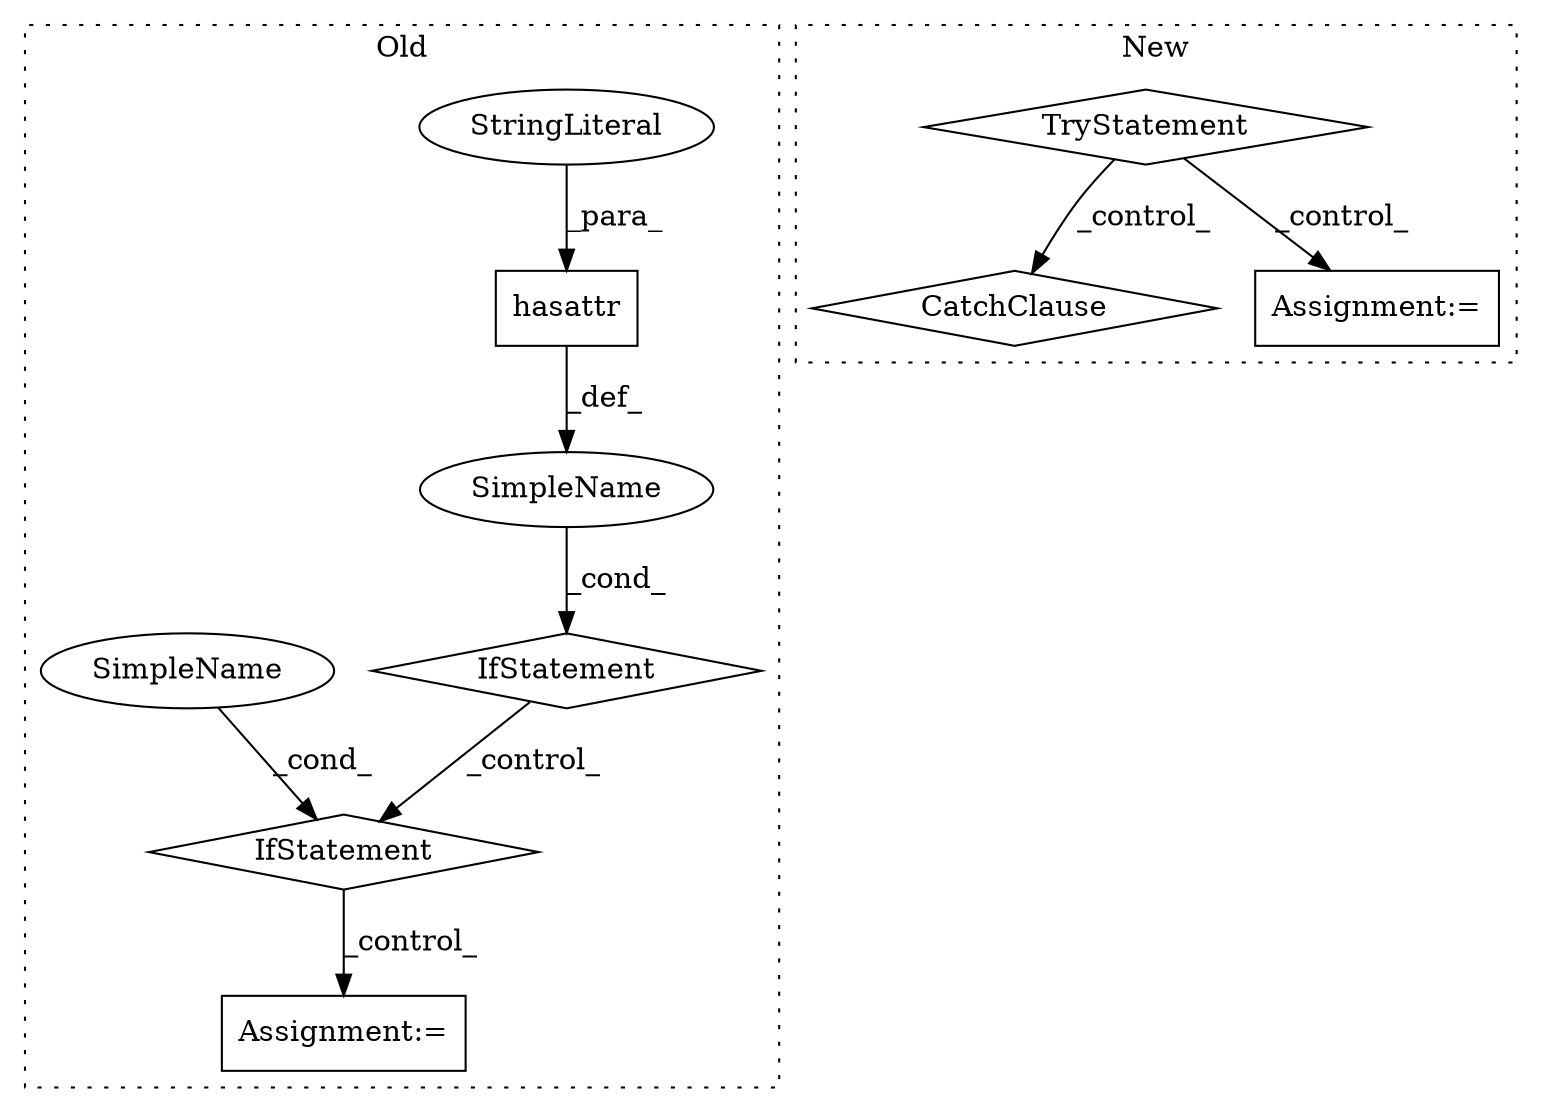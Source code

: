 digraph G {
subgraph cluster0 {
1 [label="hasattr" a="32" s="28526,28571" l="8,1" shape="box"];
3 [label="StringLiteral" a="45" s="28539" l="32" shape="ellipse"];
4 [label="IfStatement" a="25" s="28522,28572" l="4,2" shape="diamond"];
7 [label="Assignment:=" a="7" s="29380" l="1" shape="box"];
8 [label="SimpleName" a="42" s="" l="" shape="ellipse"];
9 [label="IfStatement" a="25" s="29343,29363" l="4,2" shape="diamond"];
10 [label="SimpleName" a="42" s="" l="" shape="ellipse"];
label = "Old";
style="dotted";
}
subgraph cluster1 {
2 [label="CatchClause" a="12" s="28839,28878" l="13,2" shape="diamond"];
5 [label="TryStatement" a="54" s="28774" l="4" shape="diamond"];
6 [label="Assignment:=" a="7" s="28792" l="1" shape="box"];
label = "New";
style="dotted";
}
1 -> 8 [label="_def_"];
3 -> 1 [label="_para_"];
4 -> 9 [label="_control_"];
5 -> 6 [label="_control_"];
5 -> 2 [label="_control_"];
8 -> 4 [label="_cond_"];
9 -> 7 [label="_control_"];
10 -> 9 [label="_cond_"];
}